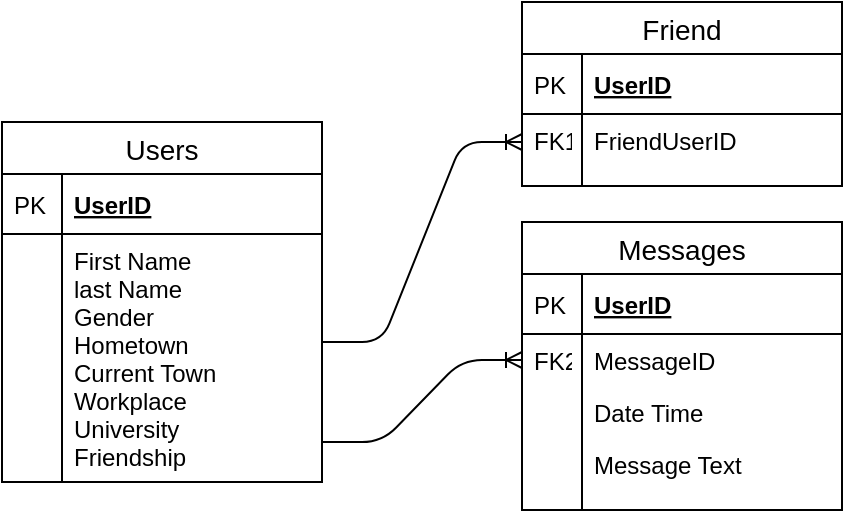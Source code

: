 <mxfile version="13.0.3" type="device"><diagram id="4Pca2XHwcpmuz0uGsKZ6" name="Page-1"><mxGraphModel dx="706" dy="789" grid="1" gridSize="10" guides="1" tooltips="1" connect="1" arrows="1" fold="1" page="1" pageScale="1" pageWidth="827" pageHeight="1169" math="0" shadow="0"><root><mxCell id="0"/><mxCell id="1" parent="0"/><mxCell id="L_gxqrgQD7YqP9-lwn-9-2" value="Users" style="swimlane;fontStyle=0;childLayout=stackLayout;horizontal=1;startSize=26;horizontalStack=0;resizeParent=1;resizeParentMax=0;resizeLast=0;collapsible=1;marginBottom=0;align=center;fontSize=14;" vertex="1" parent="1"><mxGeometry x="120" y="290" width="160" height="180" as="geometry"/></mxCell><mxCell id="L_gxqrgQD7YqP9-lwn-9-3" value="UserID" style="shape=partialRectangle;top=0;left=0;right=0;bottom=1;align=left;verticalAlign=middle;fillColor=none;spacingLeft=34;spacingRight=4;overflow=hidden;rotatable=0;points=[[0,0.5],[1,0.5]];portConstraint=eastwest;dropTarget=0;fontStyle=5;fontSize=12;" vertex="1" parent="L_gxqrgQD7YqP9-lwn-9-2"><mxGeometry y="26" width="160" height="30" as="geometry"/></mxCell><mxCell id="L_gxqrgQD7YqP9-lwn-9-4" value="PK" style="shape=partialRectangle;top=0;left=0;bottom=0;fillColor=none;align=left;verticalAlign=middle;spacingLeft=4;spacingRight=4;overflow=hidden;rotatable=0;points=[];portConstraint=eastwest;part=1;fontSize=12;" vertex="1" connectable="0" parent="L_gxqrgQD7YqP9-lwn-9-3"><mxGeometry width="30" height="30" as="geometry"/></mxCell><mxCell id="L_gxqrgQD7YqP9-lwn-9-5" value="First Name&#xA;last Name&#xA;Gender&#xA;Hometown&#xA;Current Town&#xA;Workplace&#xA;University&#xA;Friendship &#xA;&#xA;" style="shape=partialRectangle;top=0;left=0;right=0;bottom=0;align=left;verticalAlign=top;fillColor=none;spacingLeft=34;spacingRight=4;overflow=hidden;rotatable=0;points=[[0,0.5],[1,0.5]];portConstraint=eastwest;dropTarget=0;fontSize=12;" vertex="1" parent="L_gxqrgQD7YqP9-lwn-9-2"><mxGeometry y="56" width="160" height="124" as="geometry"/></mxCell><mxCell id="L_gxqrgQD7YqP9-lwn-9-6" value="" style="shape=partialRectangle;top=0;left=0;bottom=0;fillColor=none;align=left;verticalAlign=top;spacingLeft=4;spacingRight=4;overflow=hidden;rotatable=0;points=[];portConstraint=eastwest;part=1;fontSize=12;" vertex="1" connectable="0" parent="L_gxqrgQD7YqP9-lwn-9-5"><mxGeometry width="30" height="124" as="geometry"/></mxCell><mxCell id="L_gxqrgQD7YqP9-lwn-9-11" value="" style="shape=partialRectangle;top=0;left=0;right=0;bottom=0;align=left;verticalAlign=top;fillColor=none;spacingLeft=34;spacingRight=4;overflow=hidden;rotatable=0;points=[[0,0.5],[1,0.5]];portConstraint=eastwest;dropTarget=0;fontSize=12;" vertex="1" parent="L_gxqrgQD7YqP9-lwn-9-2"><mxGeometry y="180" width="160" as="geometry"/></mxCell><mxCell id="L_gxqrgQD7YqP9-lwn-9-12" value="" style="shape=partialRectangle;top=0;left=0;bottom=0;fillColor=none;align=left;verticalAlign=top;spacingLeft=4;spacingRight=4;overflow=hidden;rotatable=0;points=[];portConstraint=eastwest;part=1;fontSize=12;" vertex="1" connectable="0" parent="L_gxqrgQD7YqP9-lwn-9-11"><mxGeometry width="30" as="geometry"/></mxCell><mxCell id="L_gxqrgQD7YqP9-lwn-9-39" value="" style="edgeStyle=entityRelationEdgeStyle;fontSize=12;html=1;endArrow=ERoneToMany;" edge="1" parent="1"><mxGeometry width="100" height="100" relative="1" as="geometry"><mxPoint x="280" y="400" as="sourcePoint"/><mxPoint x="380" y="300" as="targetPoint"/></mxGeometry></mxCell><mxCell id="L_gxqrgQD7YqP9-lwn-9-14" value="Friend" style="swimlane;fontStyle=0;childLayout=stackLayout;horizontal=1;startSize=26;horizontalStack=0;resizeParent=1;resizeParentMax=0;resizeLast=0;collapsible=1;marginBottom=0;align=center;fontSize=14;" vertex="1" parent="1"><mxGeometry x="380" y="230" width="160" height="92" as="geometry"/></mxCell><mxCell id="L_gxqrgQD7YqP9-lwn-9-15" value="UserID" style="shape=partialRectangle;top=0;left=0;right=0;bottom=1;align=left;verticalAlign=middle;fillColor=none;spacingLeft=34;spacingRight=4;overflow=hidden;rotatable=0;points=[[0,0.5],[1,0.5]];portConstraint=eastwest;dropTarget=0;fontStyle=5;fontSize=12;" vertex="1" parent="L_gxqrgQD7YqP9-lwn-9-14"><mxGeometry y="26" width="160" height="30" as="geometry"/></mxCell><mxCell id="L_gxqrgQD7YqP9-lwn-9-16" value="PK" style="shape=partialRectangle;top=0;left=0;bottom=0;fillColor=none;align=left;verticalAlign=middle;spacingLeft=4;spacingRight=4;overflow=hidden;rotatable=0;points=[];portConstraint=eastwest;part=1;fontSize=12;" vertex="1" connectable="0" parent="L_gxqrgQD7YqP9-lwn-9-15"><mxGeometry width="30" height="30" as="geometry"/></mxCell><mxCell id="L_gxqrgQD7YqP9-lwn-9-17" value="FriendUserID" style="shape=partialRectangle;top=0;left=0;right=0;bottom=0;align=left;verticalAlign=top;fillColor=none;spacingLeft=34;spacingRight=4;overflow=hidden;rotatable=0;points=[[0,0.5],[1,0.5]];portConstraint=eastwest;dropTarget=0;fontSize=12;" vertex="1" parent="L_gxqrgQD7YqP9-lwn-9-14"><mxGeometry y="56" width="160" height="26" as="geometry"/></mxCell><mxCell id="L_gxqrgQD7YqP9-lwn-9-18" value="FK1" style="shape=partialRectangle;top=0;left=0;bottom=0;fillColor=none;align=left;verticalAlign=top;spacingLeft=4;spacingRight=4;overflow=hidden;rotatable=0;points=[];portConstraint=eastwest;part=1;fontSize=12;" vertex="1" connectable="0" parent="L_gxqrgQD7YqP9-lwn-9-17"><mxGeometry width="30" height="26" as="geometry"/></mxCell><mxCell id="L_gxqrgQD7YqP9-lwn-9-23" value="" style="shape=partialRectangle;top=0;left=0;right=0;bottom=0;align=left;verticalAlign=top;fillColor=none;spacingLeft=34;spacingRight=4;overflow=hidden;rotatable=0;points=[[0,0.5],[1,0.5]];portConstraint=eastwest;dropTarget=0;fontSize=12;" vertex="1" parent="L_gxqrgQD7YqP9-lwn-9-14"><mxGeometry y="82" width="160" height="10" as="geometry"/></mxCell><mxCell id="L_gxqrgQD7YqP9-lwn-9-24" value="" style="shape=partialRectangle;top=0;left=0;bottom=0;fillColor=none;align=left;verticalAlign=top;spacingLeft=4;spacingRight=4;overflow=hidden;rotatable=0;points=[];portConstraint=eastwest;part=1;fontSize=12;" vertex="1" connectable="0" parent="L_gxqrgQD7YqP9-lwn-9-23"><mxGeometry width="30" height="10" as="geometry"/></mxCell><mxCell id="L_gxqrgQD7YqP9-lwn-9-40" value="" style="edgeStyle=entityRelationEdgeStyle;fontSize=12;html=1;endArrow=ERoneToMany;entryX=0;entryY=0.5;entryDx=0;entryDy=0;" edge="1" parent="1" target="L_gxqrgQD7YqP9-lwn-9-28"><mxGeometry width="100" height="100" relative="1" as="geometry"><mxPoint x="280" y="450" as="sourcePoint"/><mxPoint x="370" y="410" as="targetPoint"/></mxGeometry></mxCell><mxCell id="L_gxqrgQD7YqP9-lwn-9-25" value="Messages" style="swimlane;fontStyle=0;childLayout=stackLayout;horizontal=1;startSize=26;horizontalStack=0;resizeParent=1;resizeParentMax=0;resizeLast=0;collapsible=1;marginBottom=0;align=center;fontSize=14;" vertex="1" parent="1"><mxGeometry x="380" y="340" width="160" height="144" as="geometry"/></mxCell><mxCell id="L_gxqrgQD7YqP9-lwn-9-26" value="UserID" style="shape=partialRectangle;top=0;left=0;right=0;bottom=1;align=left;verticalAlign=middle;fillColor=none;spacingLeft=34;spacingRight=4;overflow=hidden;rotatable=0;points=[[0,0.5],[1,0.5]];portConstraint=eastwest;dropTarget=0;fontStyle=5;fontSize=12;" vertex="1" parent="L_gxqrgQD7YqP9-lwn-9-25"><mxGeometry y="26" width="160" height="30" as="geometry"/></mxCell><mxCell id="L_gxqrgQD7YqP9-lwn-9-27" value="PK" style="shape=partialRectangle;top=0;left=0;bottom=0;fillColor=none;align=left;verticalAlign=middle;spacingLeft=4;spacingRight=4;overflow=hidden;rotatable=0;points=[];portConstraint=eastwest;part=1;fontSize=12;" vertex="1" connectable="0" parent="L_gxqrgQD7YqP9-lwn-9-26"><mxGeometry width="30" height="30" as="geometry"/></mxCell><mxCell id="L_gxqrgQD7YqP9-lwn-9-28" value="MessageID" style="shape=partialRectangle;top=0;left=0;right=0;bottom=0;align=left;verticalAlign=top;fillColor=none;spacingLeft=34;spacingRight=4;overflow=hidden;rotatable=0;points=[[0,0.5],[1,0.5]];portConstraint=eastwest;dropTarget=0;fontSize=12;" vertex="1" parent="L_gxqrgQD7YqP9-lwn-9-25"><mxGeometry y="56" width="160" height="26" as="geometry"/></mxCell><mxCell id="L_gxqrgQD7YqP9-lwn-9-29" value="FK2" style="shape=partialRectangle;top=0;left=0;bottom=0;fillColor=none;align=left;verticalAlign=top;spacingLeft=4;spacingRight=4;overflow=hidden;rotatable=0;points=[];portConstraint=eastwest;part=1;fontSize=12;" vertex="1" connectable="0" parent="L_gxqrgQD7YqP9-lwn-9-28"><mxGeometry width="30" height="26" as="geometry"/></mxCell><mxCell id="L_gxqrgQD7YqP9-lwn-9-30" value="Date Time" style="shape=partialRectangle;top=0;left=0;right=0;bottom=0;align=left;verticalAlign=top;fillColor=none;spacingLeft=34;spacingRight=4;overflow=hidden;rotatable=0;points=[[0,0.5],[1,0.5]];portConstraint=eastwest;dropTarget=0;fontSize=12;" vertex="1" parent="L_gxqrgQD7YqP9-lwn-9-25"><mxGeometry y="82" width="160" height="26" as="geometry"/></mxCell><mxCell id="L_gxqrgQD7YqP9-lwn-9-31" value="" style="shape=partialRectangle;top=0;left=0;bottom=0;fillColor=none;align=left;verticalAlign=top;spacingLeft=4;spacingRight=4;overflow=hidden;rotatable=0;points=[];portConstraint=eastwest;part=1;fontSize=12;" vertex="1" connectable="0" parent="L_gxqrgQD7YqP9-lwn-9-30"><mxGeometry width="30" height="26" as="geometry"/></mxCell><mxCell id="L_gxqrgQD7YqP9-lwn-9-32" value="Message Text" style="shape=partialRectangle;top=0;left=0;right=0;bottom=0;align=left;verticalAlign=top;fillColor=none;spacingLeft=34;spacingRight=4;overflow=hidden;rotatable=0;points=[[0,0.5],[1,0.5]];portConstraint=eastwest;dropTarget=0;fontSize=12;" vertex="1" parent="L_gxqrgQD7YqP9-lwn-9-25"><mxGeometry y="108" width="160" height="26" as="geometry"/></mxCell><mxCell id="L_gxqrgQD7YqP9-lwn-9-33" value="" style="shape=partialRectangle;top=0;left=0;bottom=0;fillColor=none;align=left;verticalAlign=top;spacingLeft=4;spacingRight=4;overflow=hidden;rotatable=0;points=[];portConstraint=eastwest;part=1;fontSize=12;" vertex="1" connectable="0" parent="L_gxqrgQD7YqP9-lwn-9-32"><mxGeometry width="30" height="26" as="geometry"/></mxCell><mxCell id="L_gxqrgQD7YqP9-lwn-9-34" value="" style="shape=partialRectangle;top=0;left=0;right=0;bottom=0;align=left;verticalAlign=top;fillColor=none;spacingLeft=34;spacingRight=4;overflow=hidden;rotatable=0;points=[[0,0.5],[1,0.5]];portConstraint=eastwest;dropTarget=0;fontSize=12;" vertex="1" parent="L_gxqrgQD7YqP9-lwn-9-25"><mxGeometry y="134" width="160" height="10" as="geometry"/></mxCell><mxCell id="L_gxqrgQD7YqP9-lwn-9-35" value="" style="shape=partialRectangle;top=0;left=0;bottom=0;fillColor=none;align=left;verticalAlign=top;spacingLeft=4;spacingRight=4;overflow=hidden;rotatable=0;points=[];portConstraint=eastwest;part=1;fontSize=12;" vertex="1" connectable="0" parent="L_gxqrgQD7YqP9-lwn-9-34"><mxGeometry width="30" height="10" as="geometry"/></mxCell></root></mxGraphModel></diagram></mxfile>